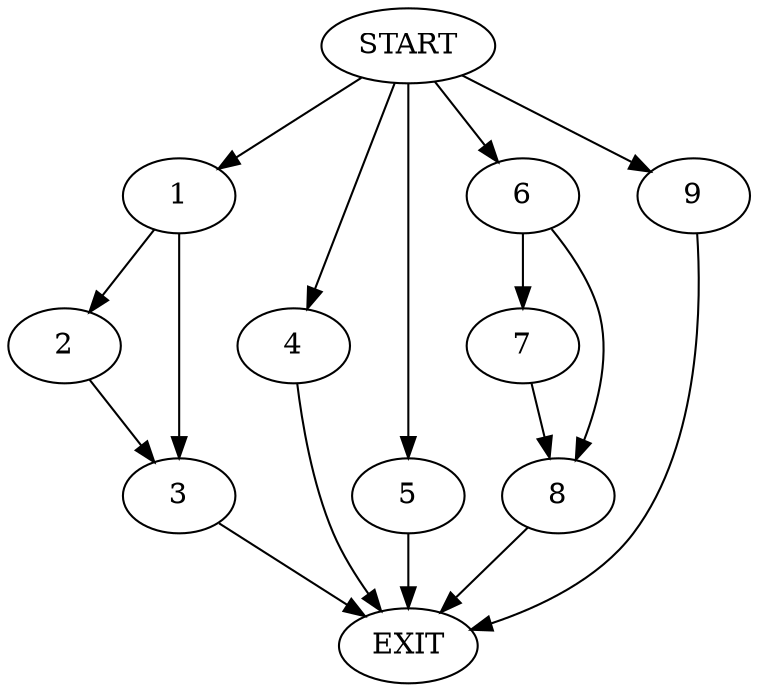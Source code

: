 digraph {
0 [label="START"]
10 [label="EXIT"]
0 -> 1
1 -> 2
1 -> 3
2 -> 3
3 -> 10
0 -> 4
4 -> 10
0 -> 5
5 -> 10
0 -> 6
6 -> 7
6 -> 8
7 -> 8
8 -> 10
0 -> 9
9 -> 10
}
